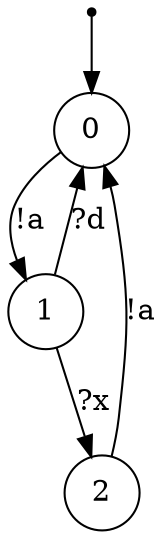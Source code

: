 digraph {
 node [shape=point] ENTRY
 node [shape=circle]
 ENTRY -> 0
0 -> 1 [label="!a"]
1 -> 2 [label="?x"]
2 -> 0 [label="!a"]
1 -> 0 [label="?d"]
}